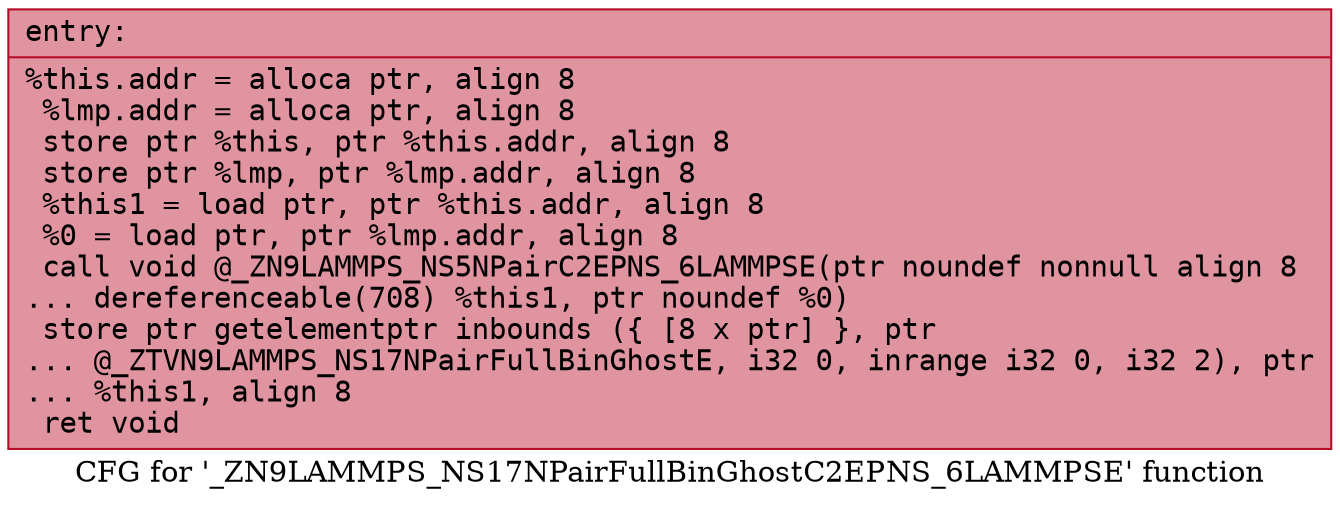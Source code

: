 digraph "CFG for '_ZN9LAMMPS_NS17NPairFullBinGhostC2EPNS_6LAMMPSE' function" {
	label="CFG for '_ZN9LAMMPS_NS17NPairFullBinGhostC2EPNS_6LAMMPSE' function";

	Node0x55721eb318e0 [shape=record,color="#b70d28ff", style=filled, fillcolor="#b70d2870" fontname="Courier",label="{entry:\l|  %this.addr = alloca ptr, align 8\l  %lmp.addr = alloca ptr, align 8\l  store ptr %this, ptr %this.addr, align 8\l  store ptr %lmp, ptr %lmp.addr, align 8\l  %this1 = load ptr, ptr %this.addr, align 8\l  %0 = load ptr, ptr %lmp.addr, align 8\l  call void @_ZN9LAMMPS_NS5NPairC2EPNS_6LAMMPSE(ptr noundef nonnull align 8\l... dereferenceable(708) %this1, ptr noundef %0)\l  store ptr getelementptr inbounds (\{ [8 x ptr] \}, ptr\l... @_ZTVN9LAMMPS_NS17NPairFullBinGhostE, i32 0, inrange i32 0, i32 2), ptr\l... %this1, align 8\l  ret void\l}"];
}
